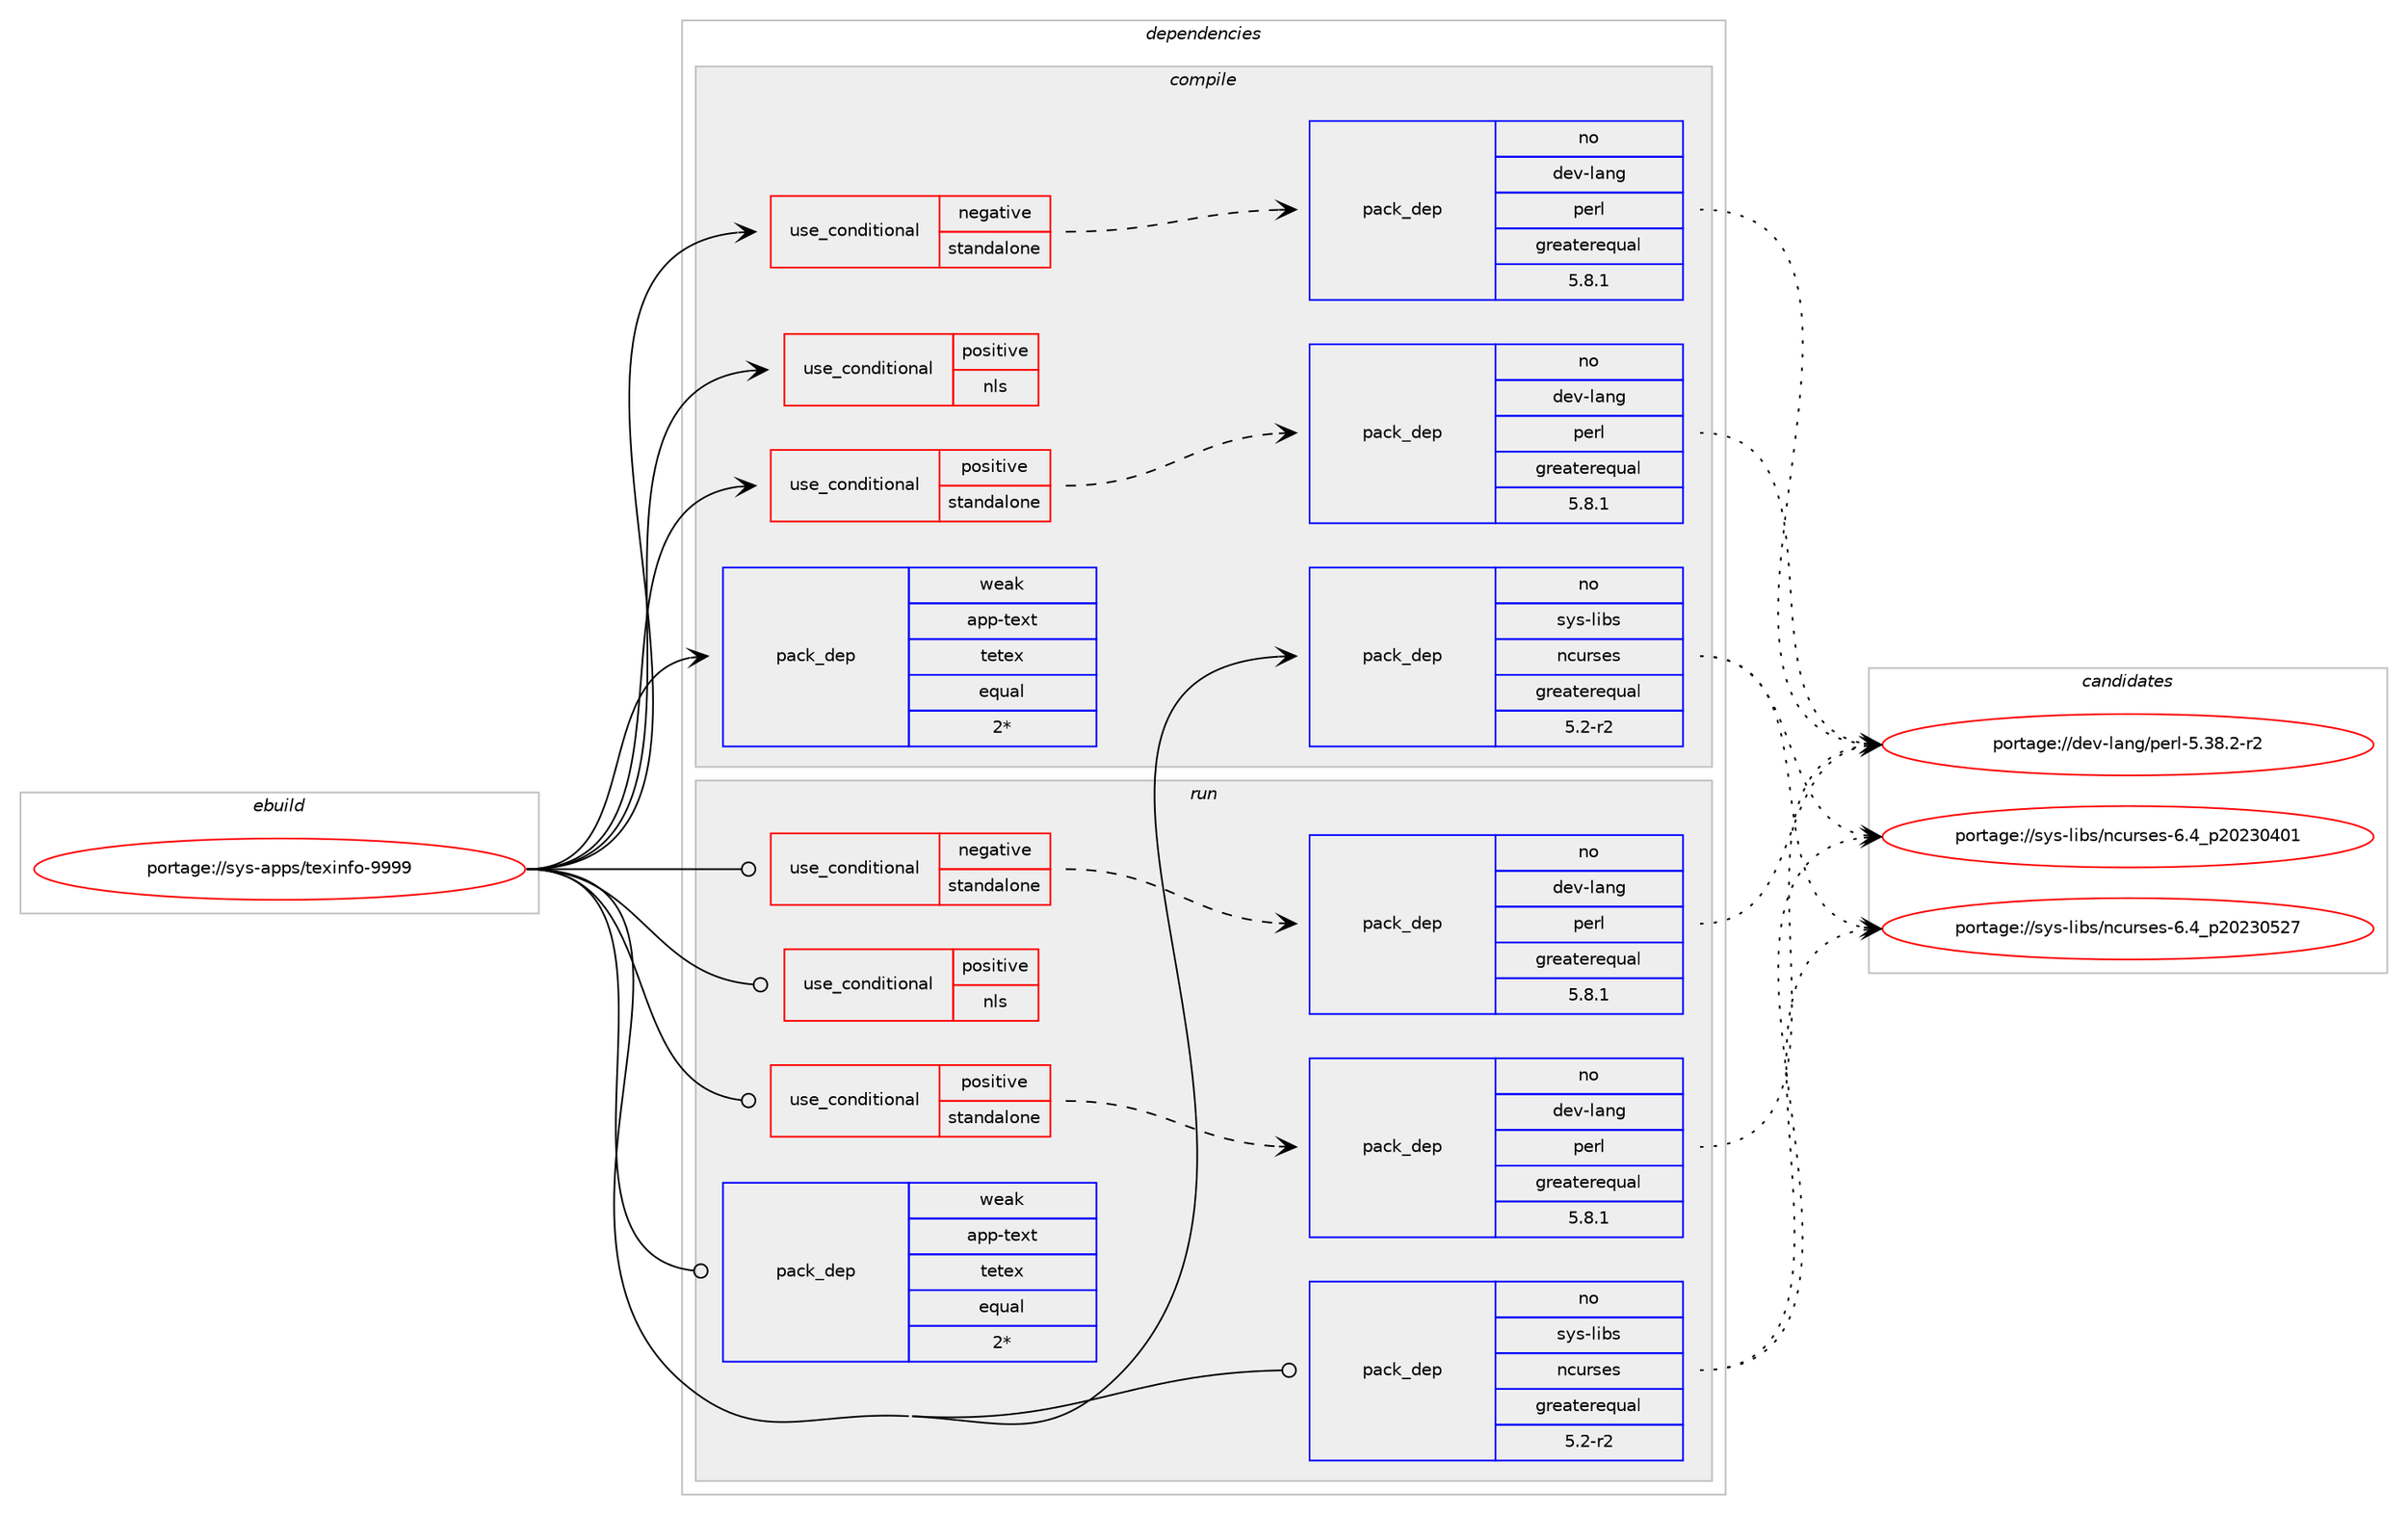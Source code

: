 digraph prolog {

# *************
# Graph options
# *************

newrank=true;
concentrate=true;
compound=true;
graph [rankdir=LR,fontname=Helvetica,fontsize=10,ranksep=1.5];#, ranksep=2.5, nodesep=0.2];
edge  [arrowhead=vee];
node  [fontname=Helvetica,fontsize=10];

# **********
# The ebuild
# **********

subgraph cluster_leftcol {
color=gray;
rank=same;
label=<<i>ebuild</i>>;
id [label="portage://sys-apps/texinfo-9999", color=red, width=4, href="../sys-apps/texinfo-9999.svg"];
}

# ****************
# The dependencies
# ****************

subgraph cluster_midcol {
color=gray;
label=<<i>dependencies</i>>;
subgraph cluster_compile {
fillcolor="#eeeeee";
style=filled;
label=<<i>compile</i>>;
subgraph cond3345 {
dependency5096 [label=<<TABLE BORDER="0" CELLBORDER="1" CELLSPACING="0" CELLPADDING="4"><TR><TD ROWSPAN="3" CELLPADDING="10">use_conditional</TD></TR><TR><TD>negative</TD></TR><TR><TD>standalone</TD></TR></TABLE>>, shape=none, color=red];
subgraph pack1688 {
dependency5097 [label=<<TABLE BORDER="0" CELLBORDER="1" CELLSPACING="0" CELLPADDING="4" WIDTH="220"><TR><TD ROWSPAN="6" CELLPADDING="30">pack_dep</TD></TR><TR><TD WIDTH="110">no</TD></TR><TR><TD>dev-lang</TD></TR><TR><TD>perl</TD></TR><TR><TD>greaterequal</TD></TR><TR><TD>5.8.1</TD></TR></TABLE>>, shape=none, color=blue];
}
dependency5096:e -> dependency5097:w [weight=20,style="dashed",arrowhead="vee"];
# *** BEGIN UNKNOWN DEPENDENCY TYPE (TODO) ***
# dependency5096 -> package_dependency(portage://sys-apps/texinfo-9999,install,no,dev-libs,libunistring,none,[,,],any_same_slot,[])
# *** END UNKNOWN DEPENDENCY TYPE (TODO) ***

}
id:e -> dependency5096:w [weight=20,style="solid",arrowhead="vee"];
subgraph cond3346 {
dependency5098 [label=<<TABLE BORDER="0" CELLBORDER="1" CELLSPACING="0" CELLPADDING="4"><TR><TD ROWSPAN="3" CELLPADDING="10">use_conditional</TD></TR><TR><TD>positive</TD></TR><TR><TD>nls</TD></TR></TABLE>>, shape=none, color=red];
# *** BEGIN UNKNOWN DEPENDENCY TYPE (TODO) ***
# dependency5098 -> package_dependency(portage://sys-apps/texinfo-9999,install,no,virtual,libintl,none,[,,],[],[])
# *** END UNKNOWN DEPENDENCY TYPE (TODO) ***

}
id:e -> dependency5098:w [weight=20,style="solid",arrowhead="vee"];
subgraph cond3347 {
dependency5099 [label=<<TABLE BORDER="0" CELLBORDER="1" CELLSPACING="0" CELLPADDING="4"><TR><TD ROWSPAN="3" CELLPADDING="10">use_conditional</TD></TR><TR><TD>positive</TD></TR><TR><TD>standalone</TD></TR></TABLE>>, shape=none, color=red];
subgraph pack1689 {
dependency5100 [label=<<TABLE BORDER="0" CELLBORDER="1" CELLSPACING="0" CELLPADDING="4" WIDTH="220"><TR><TD ROWSPAN="6" CELLPADDING="30">pack_dep</TD></TR><TR><TD WIDTH="110">no</TD></TR><TR><TD>dev-lang</TD></TR><TR><TD>perl</TD></TR><TR><TD>greaterequal</TD></TR><TR><TD>5.8.1</TD></TR></TABLE>>, shape=none, color=blue];
}
dependency5099:e -> dependency5100:w [weight=20,style="dashed",arrowhead="vee"];
}
id:e -> dependency5099:w [weight=20,style="solid",arrowhead="vee"];
subgraph pack1690 {
dependency5101 [label=<<TABLE BORDER="0" CELLBORDER="1" CELLSPACING="0" CELLPADDING="4" WIDTH="220"><TR><TD ROWSPAN="6" CELLPADDING="30">pack_dep</TD></TR><TR><TD WIDTH="110">no</TD></TR><TR><TD>sys-libs</TD></TR><TR><TD>ncurses</TD></TR><TR><TD>greaterequal</TD></TR><TR><TD>5.2-r2</TD></TR></TABLE>>, shape=none, color=blue];
}
id:e -> dependency5101:w [weight=20,style="solid",arrowhead="vee"];
# *** BEGIN UNKNOWN DEPENDENCY TYPE (TODO) ***
# id -> package_dependency(portage://sys-apps/texinfo-9999,install,no,virtual,perl-Data-Dumper,none,[,,],[],[])
# *** END UNKNOWN DEPENDENCY TYPE (TODO) ***

# *** BEGIN UNKNOWN DEPENDENCY TYPE (TODO) ***
# id -> package_dependency(portage://sys-apps/texinfo-9999,install,no,virtual,perl-Encode,none,[,,],[],[])
# *** END UNKNOWN DEPENDENCY TYPE (TODO) ***

# *** BEGIN UNKNOWN DEPENDENCY TYPE (TODO) ***
# id -> package_dependency(portage://sys-apps/texinfo-9999,install,no,virtual,perl-Unicode-Collate,none,[,,],[],[])
# *** END UNKNOWN DEPENDENCY TYPE (TODO) ***

subgraph pack1691 {
dependency5102 [label=<<TABLE BORDER="0" CELLBORDER="1" CELLSPACING="0" CELLPADDING="4" WIDTH="220"><TR><TD ROWSPAN="6" CELLPADDING="30">pack_dep</TD></TR><TR><TD WIDTH="110">weak</TD></TR><TR><TD>app-text</TD></TR><TR><TD>tetex</TD></TR><TR><TD>equal</TD></TR><TR><TD>2*</TD></TR></TABLE>>, shape=none, color=blue];
}
id:e -> dependency5102:w [weight=20,style="solid",arrowhead="vee"];
}
subgraph cluster_compileandrun {
fillcolor="#eeeeee";
style=filled;
label=<<i>compile and run</i>>;
}
subgraph cluster_run {
fillcolor="#eeeeee";
style=filled;
label=<<i>run</i>>;
subgraph cond3348 {
dependency5103 [label=<<TABLE BORDER="0" CELLBORDER="1" CELLSPACING="0" CELLPADDING="4"><TR><TD ROWSPAN="3" CELLPADDING="10">use_conditional</TD></TR><TR><TD>negative</TD></TR><TR><TD>standalone</TD></TR></TABLE>>, shape=none, color=red];
subgraph pack1692 {
dependency5104 [label=<<TABLE BORDER="0" CELLBORDER="1" CELLSPACING="0" CELLPADDING="4" WIDTH="220"><TR><TD ROWSPAN="6" CELLPADDING="30">pack_dep</TD></TR><TR><TD WIDTH="110">no</TD></TR><TR><TD>dev-lang</TD></TR><TR><TD>perl</TD></TR><TR><TD>greaterequal</TD></TR><TR><TD>5.8.1</TD></TR></TABLE>>, shape=none, color=blue];
}
dependency5103:e -> dependency5104:w [weight=20,style="dashed",arrowhead="vee"];
# *** BEGIN UNKNOWN DEPENDENCY TYPE (TODO) ***
# dependency5103 -> package_dependency(portage://sys-apps/texinfo-9999,run,no,dev-libs,libunistring,none,[,,],any_same_slot,[])
# *** END UNKNOWN DEPENDENCY TYPE (TODO) ***

}
id:e -> dependency5103:w [weight=20,style="solid",arrowhead="odot"];
subgraph cond3349 {
dependency5105 [label=<<TABLE BORDER="0" CELLBORDER="1" CELLSPACING="0" CELLPADDING="4"><TR><TD ROWSPAN="3" CELLPADDING="10">use_conditional</TD></TR><TR><TD>positive</TD></TR><TR><TD>nls</TD></TR></TABLE>>, shape=none, color=red];
# *** BEGIN UNKNOWN DEPENDENCY TYPE (TODO) ***
# dependency5105 -> package_dependency(portage://sys-apps/texinfo-9999,run,no,virtual,libintl,none,[,,],[],[])
# *** END UNKNOWN DEPENDENCY TYPE (TODO) ***

}
id:e -> dependency5105:w [weight=20,style="solid",arrowhead="odot"];
subgraph cond3350 {
dependency5106 [label=<<TABLE BORDER="0" CELLBORDER="1" CELLSPACING="0" CELLPADDING="4"><TR><TD ROWSPAN="3" CELLPADDING="10">use_conditional</TD></TR><TR><TD>positive</TD></TR><TR><TD>standalone</TD></TR></TABLE>>, shape=none, color=red];
subgraph pack1693 {
dependency5107 [label=<<TABLE BORDER="0" CELLBORDER="1" CELLSPACING="0" CELLPADDING="4" WIDTH="220"><TR><TD ROWSPAN="6" CELLPADDING="30">pack_dep</TD></TR><TR><TD WIDTH="110">no</TD></TR><TR><TD>dev-lang</TD></TR><TR><TD>perl</TD></TR><TR><TD>greaterequal</TD></TR><TR><TD>5.8.1</TD></TR></TABLE>>, shape=none, color=blue];
}
dependency5106:e -> dependency5107:w [weight=20,style="dashed",arrowhead="vee"];
}
id:e -> dependency5106:w [weight=20,style="solid",arrowhead="odot"];
subgraph pack1694 {
dependency5108 [label=<<TABLE BORDER="0" CELLBORDER="1" CELLSPACING="0" CELLPADDING="4" WIDTH="220"><TR><TD ROWSPAN="6" CELLPADDING="30">pack_dep</TD></TR><TR><TD WIDTH="110">no</TD></TR><TR><TD>sys-libs</TD></TR><TR><TD>ncurses</TD></TR><TR><TD>greaterequal</TD></TR><TR><TD>5.2-r2</TD></TR></TABLE>>, shape=none, color=blue];
}
id:e -> dependency5108:w [weight=20,style="solid",arrowhead="odot"];
# *** BEGIN UNKNOWN DEPENDENCY TYPE (TODO) ***
# id -> package_dependency(portage://sys-apps/texinfo-9999,run,no,virtual,perl-Data-Dumper,none,[,,],[],[])
# *** END UNKNOWN DEPENDENCY TYPE (TODO) ***

# *** BEGIN UNKNOWN DEPENDENCY TYPE (TODO) ***
# id -> package_dependency(portage://sys-apps/texinfo-9999,run,no,virtual,perl-Encode,none,[,,],[],[])
# *** END UNKNOWN DEPENDENCY TYPE (TODO) ***

# *** BEGIN UNKNOWN DEPENDENCY TYPE (TODO) ***
# id -> package_dependency(portage://sys-apps/texinfo-9999,run,no,virtual,perl-Unicode-Collate,none,[,,],[],[])
# *** END UNKNOWN DEPENDENCY TYPE (TODO) ***

subgraph pack1695 {
dependency5109 [label=<<TABLE BORDER="0" CELLBORDER="1" CELLSPACING="0" CELLPADDING="4" WIDTH="220"><TR><TD ROWSPAN="6" CELLPADDING="30">pack_dep</TD></TR><TR><TD WIDTH="110">weak</TD></TR><TR><TD>app-text</TD></TR><TR><TD>tetex</TD></TR><TR><TD>equal</TD></TR><TR><TD>2*</TD></TR></TABLE>>, shape=none, color=blue];
}
id:e -> dependency5109:w [weight=20,style="solid",arrowhead="odot"];
}
}

# **************
# The candidates
# **************

subgraph cluster_choices {
rank=same;
color=gray;
label=<<i>candidates</i>>;

subgraph choice1688 {
color=black;
nodesep=1;
choice100101118451089711010347112101114108455346515646504511450 [label="portage://dev-lang/perl-5.38.2-r2", color=red, width=4,href="../dev-lang/perl-5.38.2-r2.svg"];
dependency5097:e -> choice100101118451089711010347112101114108455346515646504511450:w [style=dotted,weight="100"];
}
subgraph choice1689 {
color=black;
nodesep=1;
choice100101118451089711010347112101114108455346515646504511450 [label="portage://dev-lang/perl-5.38.2-r2", color=red, width=4,href="../dev-lang/perl-5.38.2-r2.svg"];
dependency5100:e -> choice100101118451089711010347112101114108455346515646504511450:w [style=dotted,weight="100"];
}
subgraph choice1690 {
color=black;
nodesep=1;
choice1151211154510810598115471109911711411510111545544652951125048505148524849 [label="portage://sys-libs/ncurses-6.4_p20230401", color=red, width=4,href="../sys-libs/ncurses-6.4_p20230401.svg"];
choice1151211154510810598115471109911711411510111545544652951125048505148535055 [label="portage://sys-libs/ncurses-6.4_p20230527", color=red, width=4,href="../sys-libs/ncurses-6.4_p20230527.svg"];
dependency5101:e -> choice1151211154510810598115471109911711411510111545544652951125048505148524849:w [style=dotted,weight="100"];
dependency5101:e -> choice1151211154510810598115471109911711411510111545544652951125048505148535055:w [style=dotted,weight="100"];
}
subgraph choice1691 {
color=black;
nodesep=1;
}
subgraph choice1692 {
color=black;
nodesep=1;
choice100101118451089711010347112101114108455346515646504511450 [label="portage://dev-lang/perl-5.38.2-r2", color=red, width=4,href="../dev-lang/perl-5.38.2-r2.svg"];
dependency5104:e -> choice100101118451089711010347112101114108455346515646504511450:w [style=dotted,weight="100"];
}
subgraph choice1693 {
color=black;
nodesep=1;
choice100101118451089711010347112101114108455346515646504511450 [label="portage://dev-lang/perl-5.38.2-r2", color=red, width=4,href="../dev-lang/perl-5.38.2-r2.svg"];
dependency5107:e -> choice100101118451089711010347112101114108455346515646504511450:w [style=dotted,weight="100"];
}
subgraph choice1694 {
color=black;
nodesep=1;
choice1151211154510810598115471109911711411510111545544652951125048505148524849 [label="portage://sys-libs/ncurses-6.4_p20230401", color=red, width=4,href="../sys-libs/ncurses-6.4_p20230401.svg"];
choice1151211154510810598115471109911711411510111545544652951125048505148535055 [label="portage://sys-libs/ncurses-6.4_p20230527", color=red, width=4,href="../sys-libs/ncurses-6.4_p20230527.svg"];
dependency5108:e -> choice1151211154510810598115471109911711411510111545544652951125048505148524849:w [style=dotted,weight="100"];
dependency5108:e -> choice1151211154510810598115471109911711411510111545544652951125048505148535055:w [style=dotted,weight="100"];
}
subgraph choice1695 {
color=black;
nodesep=1;
}
}

}
